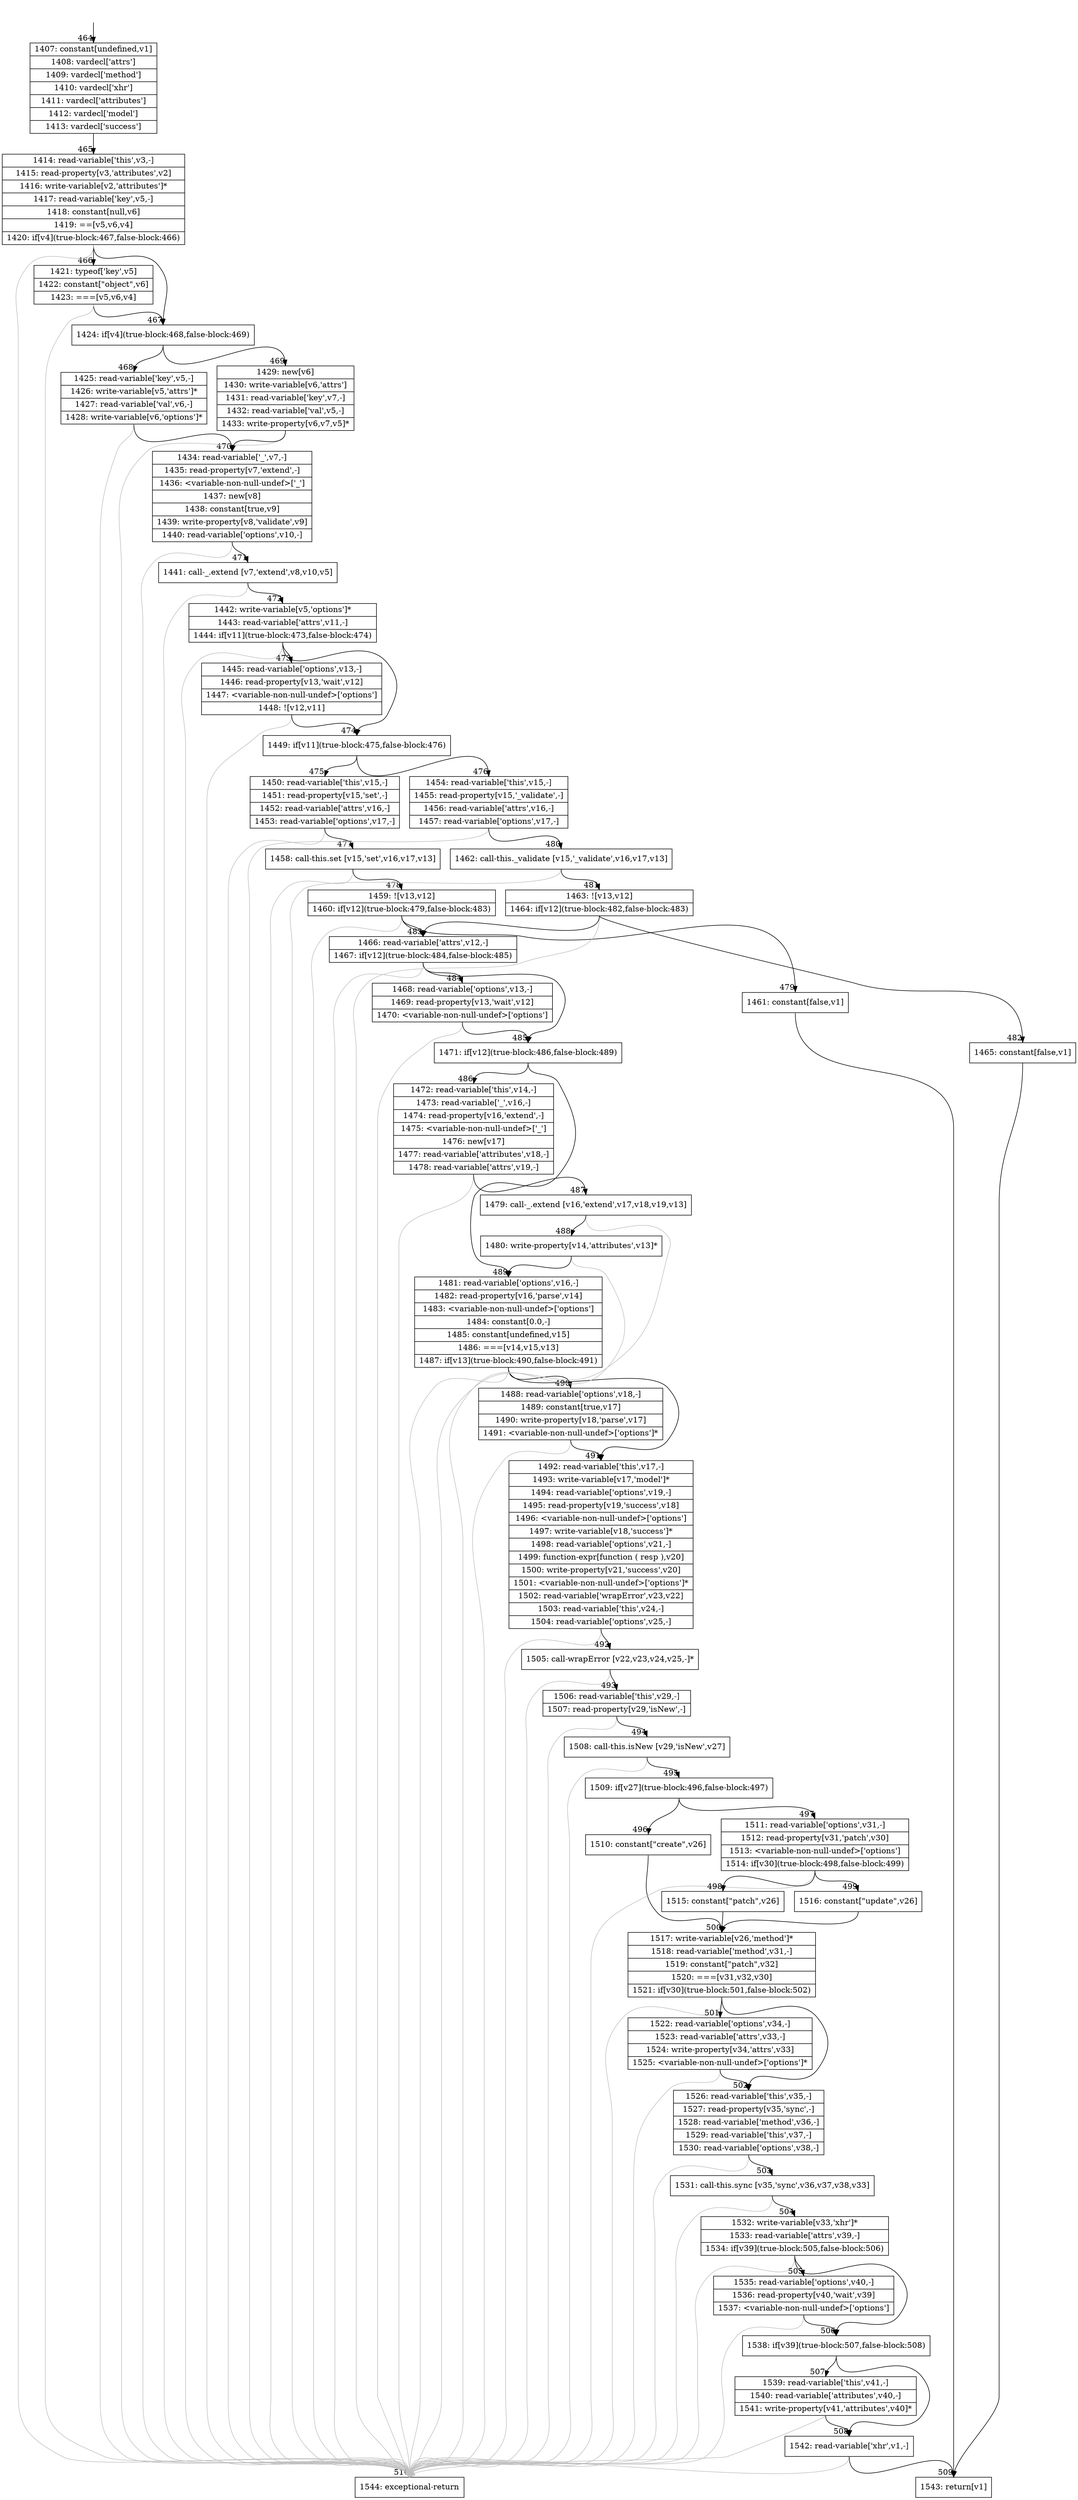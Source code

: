 digraph {
rankdir="TD"
BB_entry31[shape=none,label=""];
BB_entry31 -> BB464 [tailport=s, headport=n, headlabel="    464"]
BB464 [shape=record label="{1407: constant[undefined,v1]|1408: vardecl['attrs']|1409: vardecl['method']|1410: vardecl['xhr']|1411: vardecl['attributes']|1412: vardecl['model']|1413: vardecl['success']}" ] 
BB464 -> BB465 [tailport=s, headport=n, headlabel="      465"]
BB465 [shape=record label="{1414: read-variable['this',v3,-]|1415: read-property[v3,'attributes',v2]|1416: write-variable[v2,'attributes']*|1417: read-variable['key',v5,-]|1418: constant[null,v6]|1419: ==[v5,v6,v4]|1420: if[v4](true-block:467,false-block:466)}" ] 
BB465 -> BB467 [tailport=s, headport=n, headlabel="      467"]
BB465 -> BB466 [tailport=s, headport=n, headlabel="      466"]
BB465 -> BB510 [tailport=s, headport=n, color=gray, headlabel="      510"]
BB466 [shape=record label="{1421: typeof['key',v5]|1422: constant[\"object\",v6]|1423: ===[v5,v6,v4]}" ] 
BB466 -> BB467 [tailport=s, headport=n]
BB466 -> BB510 [tailport=s, headport=n, color=gray]
BB467 [shape=record label="{1424: if[v4](true-block:468,false-block:469)}" ] 
BB467 -> BB468 [tailport=s, headport=n, headlabel="      468"]
BB467 -> BB469 [tailport=s, headport=n, headlabel="      469"]
BB468 [shape=record label="{1425: read-variable['key',v5,-]|1426: write-variable[v5,'attrs']*|1427: read-variable['val',v6,-]|1428: write-variable[v6,'options']*}" ] 
BB468 -> BB470 [tailport=s, headport=n, headlabel="      470"]
BB468 -> BB510 [tailport=s, headport=n, color=gray]
BB469 [shape=record label="{1429: new[v6]|1430: write-variable[v6,'attrs']|1431: read-variable['key',v7,-]|1432: read-variable['val',v5,-]|1433: write-property[v6,v7,v5]*}" ] 
BB469 -> BB470 [tailport=s, headport=n]
BB469 -> BB510 [tailport=s, headport=n, color=gray]
BB470 [shape=record label="{1434: read-variable['_',v7,-]|1435: read-property[v7,'extend',-]|1436: \<variable-non-null-undef\>['_']|1437: new[v8]|1438: constant[true,v9]|1439: write-property[v8,'validate',v9]|1440: read-variable['options',v10,-]}" ] 
BB470 -> BB471 [tailport=s, headport=n, headlabel="      471"]
BB470 -> BB510 [tailport=s, headport=n, color=gray]
BB471 [shape=record label="{1441: call-_.extend [v7,'extend',v8,v10,v5]}" ] 
BB471 -> BB472 [tailport=s, headport=n, headlabel="      472"]
BB471 -> BB510 [tailport=s, headport=n, color=gray]
BB472 [shape=record label="{1442: write-variable[v5,'options']*|1443: read-variable['attrs',v11,-]|1444: if[v11](true-block:473,false-block:474)}" ] 
BB472 -> BB474 [tailport=s, headport=n, headlabel="      474"]
BB472 -> BB473 [tailport=s, headport=n, headlabel="      473"]
BB472 -> BB510 [tailport=s, headport=n, color=gray]
BB473 [shape=record label="{1445: read-variable['options',v13,-]|1446: read-property[v13,'wait',v12]|1447: \<variable-non-null-undef\>['options']|1448: ![v12,v11]}" ] 
BB473 -> BB474 [tailport=s, headport=n]
BB473 -> BB510 [tailport=s, headport=n, color=gray]
BB474 [shape=record label="{1449: if[v11](true-block:475,false-block:476)}" ] 
BB474 -> BB475 [tailport=s, headport=n, headlabel="      475"]
BB474 -> BB476 [tailport=s, headport=n, headlabel="      476"]
BB475 [shape=record label="{1450: read-variable['this',v15,-]|1451: read-property[v15,'set',-]|1452: read-variable['attrs',v16,-]|1453: read-variable['options',v17,-]}" ] 
BB475 -> BB477 [tailport=s, headport=n, headlabel="      477"]
BB475 -> BB510 [tailport=s, headport=n, color=gray]
BB476 [shape=record label="{1454: read-variable['this',v15,-]|1455: read-property[v15,'_validate',-]|1456: read-variable['attrs',v16,-]|1457: read-variable['options',v17,-]}" ] 
BB476 -> BB480 [tailport=s, headport=n, headlabel="      480"]
BB476 -> BB510 [tailport=s, headport=n, color=gray]
BB477 [shape=record label="{1458: call-this.set [v15,'set',v16,v17,v13]}" ] 
BB477 -> BB478 [tailport=s, headport=n, headlabel="      478"]
BB477 -> BB510 [tailport=s, headport=n, color=gray]
BB478 [shape=record label="{1459: ![v13,v12]|1460: if[v12](true-block:479,false-block:483)}" ] 
BB478 -> BB479 [tailport=s, headport=n, headlabel="      479"]
BB478 -> BB483 [tailport=s, headport=n, headlabel="      483"]
BB478 -> BB510 [tailport=s, headport=n, color=gray]
BB479 [shape=record label="{1461: constant[false,v1]}" ] 
BB479 -> BB509 [tailport=s, headport=n, headlabel="      509"]
BB480 [shape=record label="{1462: call-this._validate [v15,'_validate',v16,v17,v13]}" ] 
BB480 -> BB481 [tailport=s, headport=n, headlabel="      481"]
BB480 -> BB510 [tailport=s, headport=n, color=gray]
BB481 [shape=record label="{1463: ![v13,v12]|1464: if[v12](true-block:482,false-block:483)}" ] 
BB481 -> BB482 [tailport=s, headport=n, headlabel="      482"]
BB481 -> BB483 [tailport=s, headport=n]
BB481 -> BB510 [tailport=s, headport=n, color=gray]
BB482 [shape=record label="{1465: constant[false,v1]}" ] 
BB482 -> BB509 [tailport=s, headport=n]
BB483 [shape=record label="{1466: read-variable['attrs',v12,-]|1467: if[v12](true-block:484,false-block:485)}" ] 
BB483 -> BB485 [tailport=s, headport=n, headlabel="      485"]
BB483 -> BB484 [tailport=s, headport=n, headlabel="      484"]
BB483 -> BB510 [tailport=s, headport=n, color=gray]
BB484 [shape=record label="{1468: read-variable['options',v13,-]|1469: read-property[v13,'wait',v12]|1470: \<variable-non-null-undef\>['options']}" ] 
BB484 -> BB485 [tailport=s, headport=n]
BB484 -> BB510 [tailport=s, headport=n, color=gray]
BB485 [shape=record label="{1471: if[v12](true-block:486,false-block:489)}" ] 
BB485 -> BB486 [tailport=s, headport=n, headlabel="      486"]
BB485 -> BB489 [tailport=s, headport=n, headlabel="      489"]
BB486 [shape=record label="{1472: read-variable['this',v14,-]|1473: read-variable['_',v16,-]|1474: read-property[v16,'extend',-]|1475: \<variable-non-null-undef\>['_']|1476: new[v17]|1477: read-variable['attributes',v18,-]|1478: read-variable['attrs',v19,-]}" ] 
BB486 -> BB487 [tailport=s, headport=n, headlabel="      487"]
BB486 -> BB510 [tailport=s, headport=n, color=gray]
BB487 [shape=record label="{1479: call-_.extend [v16,'extend',v17,v18,v19,v13]}" ] 
BB487 -> BB488 [tailport=s, headport=n, headlabel="      488"]
BB487 -> BB510 [tailport=s, headport=n, color=gray]
BB488 [shape=record label="{1480: write-property[v14,'attributes',v13]*}" ] 
BB488 -> BB489 [tailport=s, headport=n]
BB488 -> BB510 [tailport=s, headport=n, color=gray]
BB489 [shape=record label="{1481: read-variable['options',v16,-]|1482: read-property[v16,'parse',v14]|1483: \<variable-non-null-undef\>['options']|1484: constant[0.0,-]|1485: constant[undefined,v15]|1486: ===[v14,v15,v13]|1487: if[v13](true-block:490,false-block:491)}" ] 
BB489 -> BB490 [tailport=s, headport=n, headlabel="      490"]
BB489 -> BB491 [tailport=s, headport=n, headlabel="      491"]
BB489 -> BB510 [tailport=s, headport=n, color=gray]
BB490 [shape=record label="{1488: read-variable['options',v18,-]|1489: constant[true,v17]|1490: write-property[v18,'parse',v17]|1491: \<variable-non-null-undef\>['options']*}" ] 
BB490 -> BB491 [tailport=s, headport=n]
BB490 -> BB510 [tailport=s, headport=n, color=gray]
BB491 [shape=record label="{1492: read-variable['this',v17,-]|1493: write-variable[v17,'model']*|1494: read-variable['options',v19,-]|1495: read-property[v19,'success',v18]|1496: \<variable-non-null-undef\>['options']|1497: write-variable[v18,'success']*|1498: read-variable['options',v21,-]|1499: function-expr[function ( resp ),v20]|1500: write-property[v21,'success',v20]|1501: \<variable-non-null-undef\>['options']*|1502: read-variable['wrapError',v23,v22]|1503: read-variable['this',v24,-]|1504: read-variable['options',v25,-]}" ] 
BB491 -> BB492 [tailport=s, headport=n, headlabel="      492"]
BB491 -> BB510 [tailport=s, headport=n, color=gray]
BB492 [shape=record label="{1505: call-wrapError [v22,v23,v24,v25,-]*}" ] 
BB492 -> BB493 [tailport=s, headport=n, headlabel="      493"]
BB492 -> BB510 [tailport=s, headport=n, color=gray]
BB493 [shape=record label="{1506: read-variable['this',v29,-]|1507: read-property[v29,'isNew',-]}" ] 
BB493 -> BB494 [tailport=s, headport=n, headlabel="      494"]
BB493 -> BB510 [tailport=s, headport=n, color=gray]
BB494 [shape=record label="{1508: call-this.isNew [v29,'isNew',v27]}" ] 
BB494 -> BB495 [tailport=s, headport=n, headlabel="      495"]
BB494 -> BB510 [tailport=s, headport=n, color=gray]
BB495 [shape=record label="{1509: if[v27](true-block:496,false-block:497)}" ] 
BB495 -> BB496 [tailport=s, headport=n, headlabel="      496"]
BB495 -> BB497 [tailport=s, headport=n, headlabel="      497"]
BB496 [shape=record label="{1510: constant[\"create\",v26]}" ] 
BB496 -> BB500 [tailport=s, headport=n, headlabel="      500"]
BB497 [shape=record label="{1511: read-variable['options',v31,-]|1512: read-property[v31,'patch',v30]|1513: \<variable-non-null-undef\>['options']|1514: if[v30](true-block:498,false-block:499)}" ] 
BB497 -> BB498 [tailport=s, headport=n, headlabel="      498"]
BB497 -> BB499 [tailport=s, headport=n, headlabel="      499"]
BB497 -> BB510 [tailport=s, headport=n, color=gray]
BB498 [shape=record label="{1515: constant[\"patch\",v26]}" ] 
BB498 -> BB500 [tailport=s, headport=n]
BB499 [shape=record label="{1516: constant[\"update\",v26]}" ] 
BB499 -> BB500 [tailport=s, headport=n]
BB500 [shape=record label="{1517: write-variable[v26,'method']*|1518: read-variable['method',v31,-]|1519: constant[\"patch\",v32]|1520: ===[v31,v32,v30]|1521: if[v30](true-block:501,false-block:502)}" ] 
BB500 -> BB501 [tailport=s, headport=n, headlabel="      501"]
BB500 -> BB502 [tailport=s, headport=n, headlabel="      502"]
BB500 -> BB510 [tailport=s, headport=n, color=gray]
BB501 [shape=record label="{1522: read-variable['options',v34,-]|1523: read-variable['attrs',v33,-]|1524: write-property[v34,'attrs',v33]|1525: \<variable-non-null-undef\>['options']*}" ] 
BB501 -> BB502 [tailport=s, headport=n]
BB501 -> BB510 [tailport=s, headport=n, color=gray]
BB502 [shape=record label="{1526: read-variable['this',v35,-]|1527: read-property[v35,'sync',-]|1528: read-variable['method',v36,-]|1529: read-variable['this',v37,-]|1530: read-variable['options',v38,-]}" ] 
BB502 -> BB503 [tailport=s, headport=n, headlabel="      503"]
BB502 -> BB510 [tailport=s, headport=n, color=gray]
BB503 [shape=record label="{1531: call-this.sync [v35,'sync',v36,v37,v38,v33]}" ] 
BB503 -> BB504 [tailport=s, headport=n, headlabel="      504"]
BB503 -> BB510 [tailport=s, headport=n, color=gray]
BB504 [shape=record label="{1532: write-variable[v33,'xhr']*|1533: read-variable['attrs',v39,-]|1534: if[v39](true-block:505,false-block:506)}" ] 
BB504 -> BB506 [tailport=s, headport=n, headlabel="      506"]
BB504 -> BB505 [tailport=s, headport=n, headlabel="      505"]
BB504 -> BB510 [tailport=s, headport=n, color=gray]
BB505 [shape=record label="{1535: read-variable['options',v40,-]|1536: read-property[v40,'wait',v39]|1537: \<variable-non-null-undef\>['options']}" ] 
BB505 -> BB506 [tailport=s, headport=n]
BB505 -> BB510 [tailport=s, headport=n, color=gray]
BB506 [shape=record label="{1538: if[v39](true-block:507,false-block:508)}" ] 
BB506 -> BB507 [tailport=s, headport=n, headlabel="      507"]
BB506 -> BB508 [tailport=s, headport=n, headlabel="      508"]
BB507 [shape=record label="{1539: read-variable['this',v41,-]|1540: read-variable['attributes',v40,-]|1541: write-property[v41,'attributes',v40]*}" ] 
BB507 -> BB508 [tailport=s, headport=n]
BB507 -> BB510 [tailport=s, headport=n, color=gray]
BB508 [shape=record label="{1542: read-variable['xhr',v1,-]}" ] 
BB508 -> BB509 [tailport=s, headport=n]
BB508 -> BB510 [tailport=s, headport=n, color=gray]
BB509 [shape=record label="{1543: return[v1]}" ] 
BB510 [shape=record label="{1544: exceptional-return}" ] 
//#$~ 498
}
